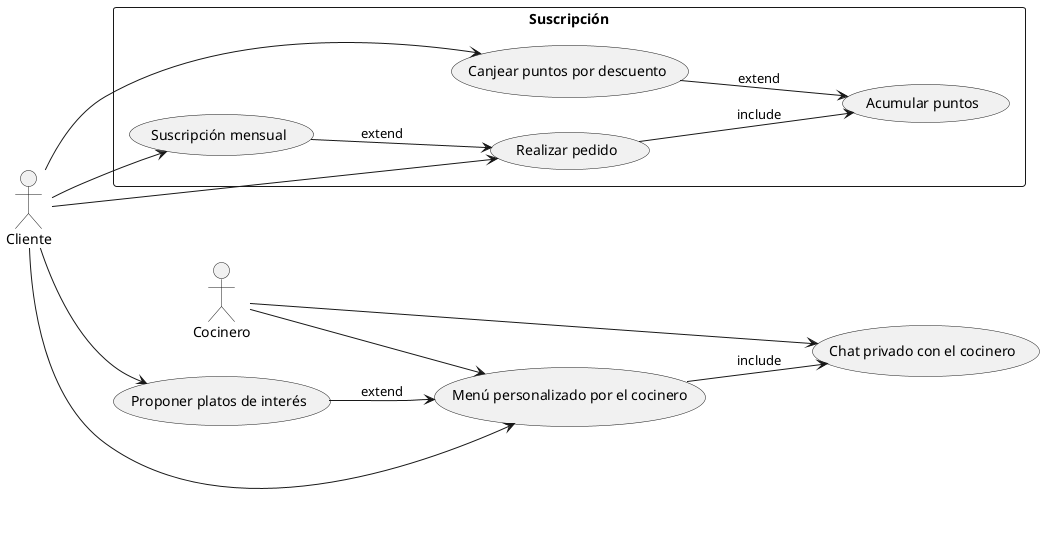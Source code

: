 @startuml
left to right direction
skinparam packageStyle rectangle

actor Cliente as Cliente
actor Cocinero as Cocinero

usecase "Proponer platos de interés" as CU1
usecase "Chat privado con el cocinero" as CU2
usecase "Menú personalizado por el cocinero" as CU3

rectangle "Suscripción" {
  usecase "Suscripción mensual" as CU4
  usecase "Realizar pedido" as CU5
  usecase "Acumular puntos" as CU6
  usecase "Canjear puntos por descuento" as CU7
  
  CU5 --> CU6 : include
  CU7 --> CU6 : extend
  CU4 --> CU5 : extend
}

Cliente --> CU1
Cliente --> CU3
Cliente --> CU4
Cliente --> CU5
Cliente --> CU7

Cocinero --> CU2
Cocinero --> CU3

CU3 --> CU2 : include
CU1 --> CU3 : extend
@enduml
